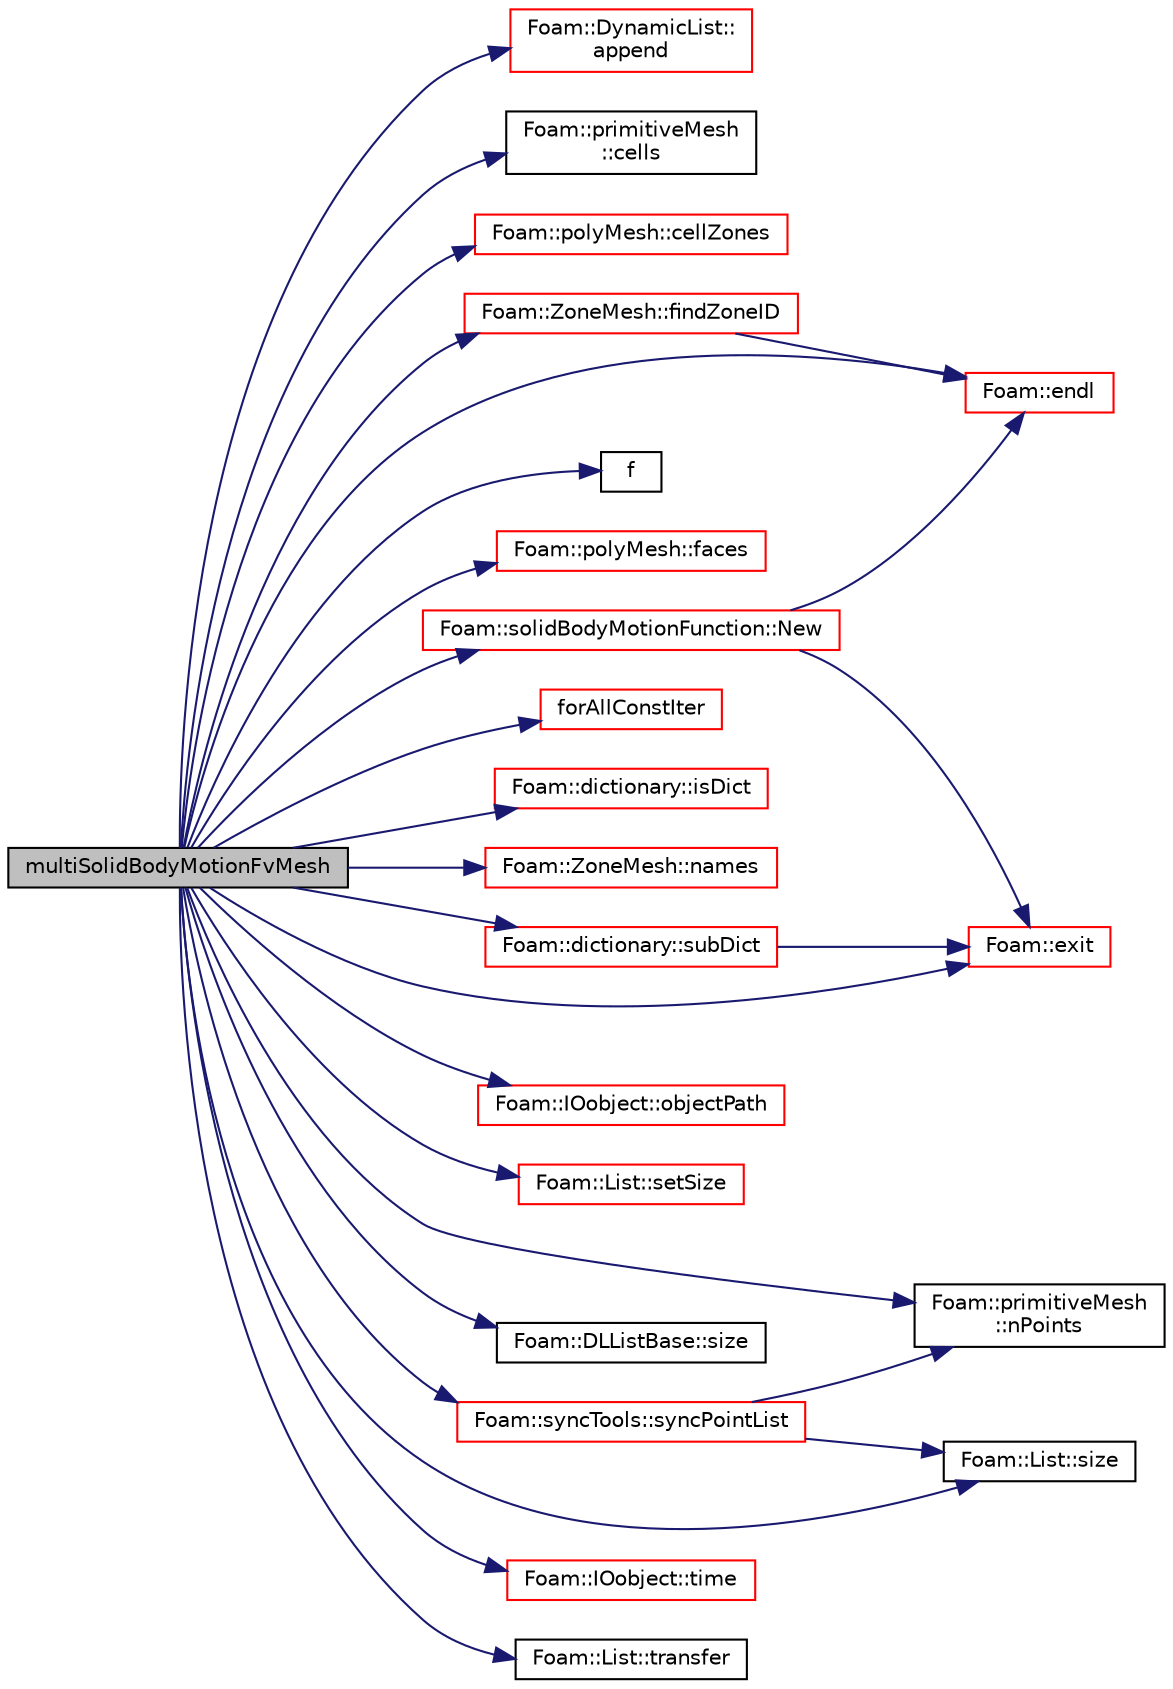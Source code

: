 digraph "multiSolidBodyMotionFvMesh"
{
  bgcolor="transparent";
  edge [fontname="Helvetica",fontsize="10",labelfontname="Helvetica",labelfontsize="10"];
  node [fontname="Helvetica",fontsize="10",shape=record];
  rankdir="LR";
  Node1 [label="multiSolidBodyMotionFvMesh",height=0.2,width=0.4,color="black", fillcolor="grey75", style="filled", fontcolor="black"];
  Node1 -> Node2 [color="midnightblue",fontsize="10",style="solid",fontname="Helvetica"];
  Node2 [label="Foam::DynamicList::\lappend",height=0.2,width=0.4,color="red",URL="$a00608.html#a7b67b42af715604376ad63a681dee6d8",tooltip="Append an element at the end of the list. "];
  Node1 -> Node3 [color="midnightblue",fontsize="10",style="solid",fontname="Helvetica"];
  Node3 [label="Foam::primitiveMesh\l::cells",height=0.2,width=0.4,color="black",URL="$a02013.html#a5838384c0cea399b56339f30bc8558ab"];
  Node1 -> Node4 [color="midnightblue",fontsize="10",style="solid",fontname="Helvetica"];
  Node4 [label="Foam::polyMesh::cellZones",height=0.2,width=0.4,color="red",URL="$a01954.html#a4d1a75ab59a90fb234112675b3ce1018",tooltip="Return cell zone mesh. "];
  Node1 -> Node5 [color="midnightblue",fontsize="10",style="solid",fontname="Helvetica"];
  Node5 [label="Foam::endl",height=0.2,width=0.4,color="red",URL="$a10887.html#a2db8fe02a0d3909e9351bb4275b23ce4",tooltip="Add newline and flush stream. "];
  Node1 -> Node6 [color="midnightblue",fontsize="10",style="solid",fontname="Helvetica"];
  Node6 [label="Foam::exit",height=0.2,width=0.4,color="red",URL="$a10887.html#a06ca7250d8e89caf05243ec094843642"];
  Node1 -> Node7 [color="midnightblue",fontsize="10",style="solid",fontname="Helvetica"];
  Node7 [label="f",height=0.2,width=0.4,color="black",URL="$a04064.html#a888be93833ac7a23170555c69c690288"];
  Node1 -> Node8 [color="midnightblue",fontsize="10",style="solid",fontname="Helvetica"];
  Node8 [label="Foam::polyMesh::faces",height=0.2,width=0.4,color="red",URL="$a01954.html#a4434536d50d4c14116249da802a1e2b2",tooltip="Return raw faces. "];
  Node1 -> Node9 [color="midnightblue",fontsize="10",style="solid",fontname="Helvetica"];
  Node9 [label="Foam::ZoneMesh::findZoneID",height=0.2,width=0.4,color="red",URL="$a03012.html#a09614eb35eb88968e053707fde62f274",tooltip="Find zone index given a name. "];
  Node9 -> Node5 [color="midnightblue",fontsize="10",style="solid",fontname="Helvetica"];
  Node1 -> Node10 [color="midnightblue",fontsize="10",style="solid",fontname="Helvetica"];
  Node10 [label="forAllConstIter",height=0.2,width=0.4,color="red",URL="$a03091.html#ae21e2836509b0fa7f7cedf6493b11b09"];
  Node1 -> Node11 [color="midnightblue",fontsize="10",style="solid",fontname="Helvetica"];
  Node11 [label="Foam::dictionary::isDict",height=0.2,width=0.4,color="red",URL="$a00526.html#a250b9309969f471cc2dd418b9076b2fb",tooltip="Check if entry is a sub-dictionary. "];
  Node1 -> Node12 [color="midnightblue",fontsize="10",style="solid",fontname="Helvetica"];
  Node12 [label="Foam::ZoneMesh::names",height=0.2,width=0.4,color="red",URL="$a03012.html#a627bcef4e891104ff8192574b673920b",tooltip="Return a list of zone names. "];
  Node1 -> Node13 [color="midnightblue",fontsize="10",style="solid",fontname="Helvetica"];
  Node13 [label="Foam::solidBodyMotionFunction::New",height=0.2,width=0.4,color="red",URL="$a02441.html#a3aad0a32d707fd7d2bf02f52b6e7f307",tooltip="Select constructed from the SBMFCoeffs dictionary and Time. "];
  Node13 -> Node5 [color="midnightblue",fontsize="10",style="solid",fontname="Helvetica"];
  Node13 -> Node6 [color="midnightblue",fontsize="10",style="solid",fontname="Helvetica"];
  Node1 -> Node14 [color="midnightblue",fontsize="10",style="solid",fontname="Helvetica"];
  Node14 [label="Foam::primitiveMesh\l::nPoints",height=0.2,width=0.4,color="black",URL="$a02013.html#a9927abeba2c8506177084d644b6e573a"];
  Node1 -> Node15 [color="midnightblue",fontsize="10",style="solid",fontname="Helvetica"];
  Node15 [label="Foam::IOobject::objectPath",height=0.2,width=0.4,color="red",URL="$a01195.html#ae9ba7dea4e76406505be53e67a8b91f4",tooltip="Return complete path + object name. "];
  Node1 -> Node16 [color="midnightblue",fontsize="10",style="solid",fontname="Helvetica"];
  Node16 [label="Foam::List::setSize",height=0.2,width=0.4,color="red",URL="$a01392.html#aedb985ffeaf1bdbfeccc2a8730405703",tooltip="Reset size of List. "];
  Node1 -> Node17 [color="midnightblue",fontsize="10",style="solid",fontname="Helvetica"];
  Node17 [label="Foam::List::size",height=0.2,width=0.4,color="black",URL="$a01392.html#a8a5f6fa29bd4b500caf186f60245b384",tooltip="Override size to be inconsistent with allocated storage. "];
  Node1 -> Node18 [color="midnightblue",fontsize="10",style="solid",fontname="Helvetica"];
  Node18 [label="Foam::DLListBase::size",height=0.2,width=0.4,color="black",URL="$a00574.html#a723361dc2020160f5492e8fe2d09fa44",tooltip="Return number of elements in list. "];
  Node1 -> Node19 [color="midnightblue",fontsize="10",style="solid",fontname="Helvetica"];
  Node19 [label="Foam::dictionary::subDict",height=0.2,width=0.4,color="red",URL="$a00526.html#a42a549aa3e2c88399585b6462f6dbeb3",tooltip="Find and return a sub-dictionary. "];
  Node19 -> Node6 [color="midnightblue",fontsize="10",style="solid",fontname="Helvetica"];
  Node1 -> Node20 [color="midnightblue",fontsize="10",style="solid",fontname="Helvetica"];
  Node20 [label="Foam::syncTools::syncPointList",height=0.2,width=0.4,color="red",URL="$a02630.html#a197ed77a9101bdfb37253bd3f507c017",tooltip="Synchronize values on all mesh points. "];
  Node20 -> Node17 [color="midnightblue",fontsize="10",style="solid",fontname="Helvetica"];
  Node20 -> Node14 [color="midnightblue",fontsize="10",style="solid",fontname="Helvetica"];
  Node1 -> Node21 [color="midnightblue",fontsize="10",style="solid",fontname="Helvetica"];
  Node21 [label="Foam::IOobject::time",height=0.2,width=0.4,color="red",URL="$a01195.html#ab5a56b597db315d880e81c09a4341244",tooltip="Return time. "];
  Node1 -> Node22 [color="midnightblue",fontsize="10",style="solid",fontname="Helvetica"];
  Node22 [label="Foam::List::transfer",height=0.2,width=0.4,color="black",URL="$a01392.html#a25ad1d2084d16b234b0cf91c07e832c0",tooltip="Transfer the contents of the argument List into this list. "];
}
